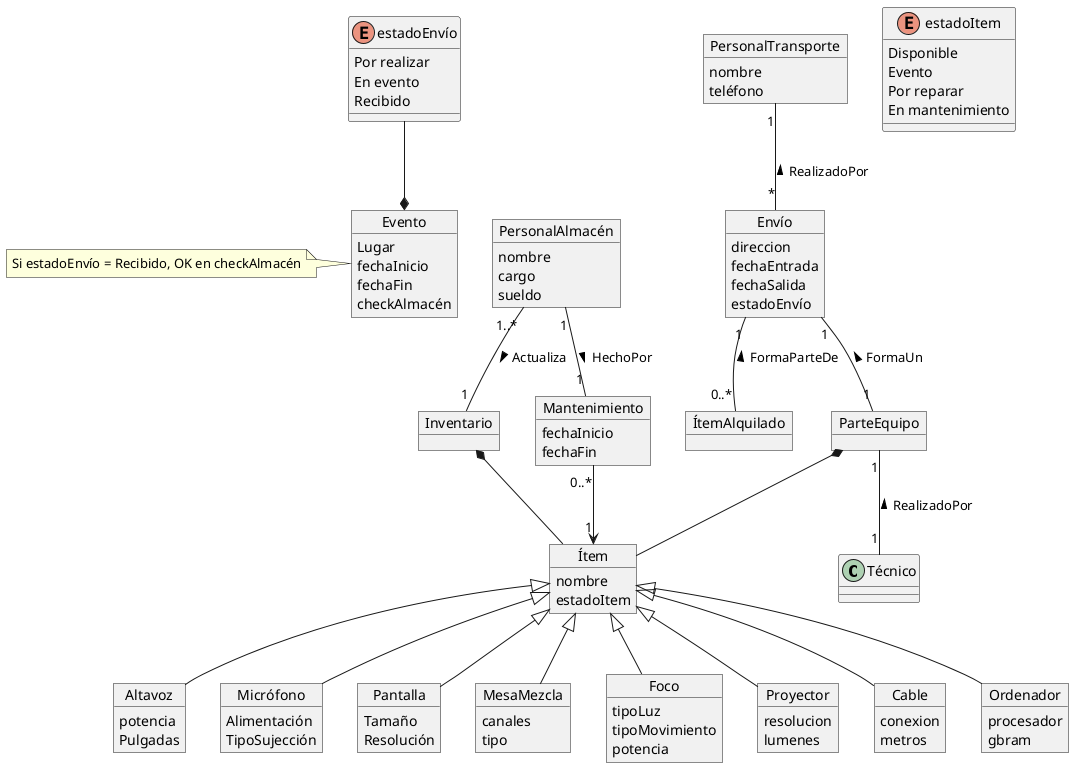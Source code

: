 @startuml ALMACÉN
class Técnico
object Evento{
    Lugar
    fechaInicio
    fechaFin
    checkAlmacén
}
note left: Si estadoEnvío = Recibido, OK en checkAlmacén
object Inventario{

}

object Envío{
    direccion
    fechaEntrada
    fechaSalida
    estadoEnvío
}

object Ítem{
    nombre
    estadoItem
}

object ÍtemAlquilado{

}

enum estadoItem{
    Disponible
    Evento
    Por reparar
    En mantenimiento
}

enum estadoEnvío{
    Por realizar 
    En evento
    Recibido
}

object Mantenimiento{
    fechaInicio
    fechaFin
}

object PersonalTransporte{
    nombre
    teléfono
}

object PersonalAlmacén{
    nombre
    cargo
    sueldo
}

object Altavoz{
    potencia
    Pulgadas
}

object Micrófono{
    Alimentación
    TipoSujección
}

object Pantalla{
    Tamaño
    Resolución
}

object MesaMezcla{
    canales
    tipo
}

object Foco{
    tipoLuz
    tipoMovimiento
    potencia
}

object Proyector{
    resolucion
    lumenes
}

object Cable{
    conexion
    metros
}

object Ordenador{
    procesador
    gbram  
}

object ParteEquipo{
}

ParteEquipo "1"--"1" Técnico : RealizadoPor <  
Envío "1"--"1" ParteEquipo : FormaUn <
PersonalAlmacén "1"--"1" Mantenimiento : HechoPor >
PersonalTransporte "1"--"*" Envío : RealizadoPor <
Mantenimiento "0..*"-->"1" Ítem
Inventario*-- Ítem
PersonalAlmacén"1..*"--"1"Inventario : Actualiza >
ParteEquipo *--Ítem
Envío "1" -- "0..*" ÍtemAlquilado : FormaParteDe <
estadoEnvío --* Evento
Ítem <|--Pantalla
Ítem <|--Altavoz
Ítem <|--Micrófono
Ítem <|--Ordenador
Ítem <|--MesaMezcla
Ítem <|--Proyector
Ítem <|--Cable
Ítem <|--Foco

@enduml
